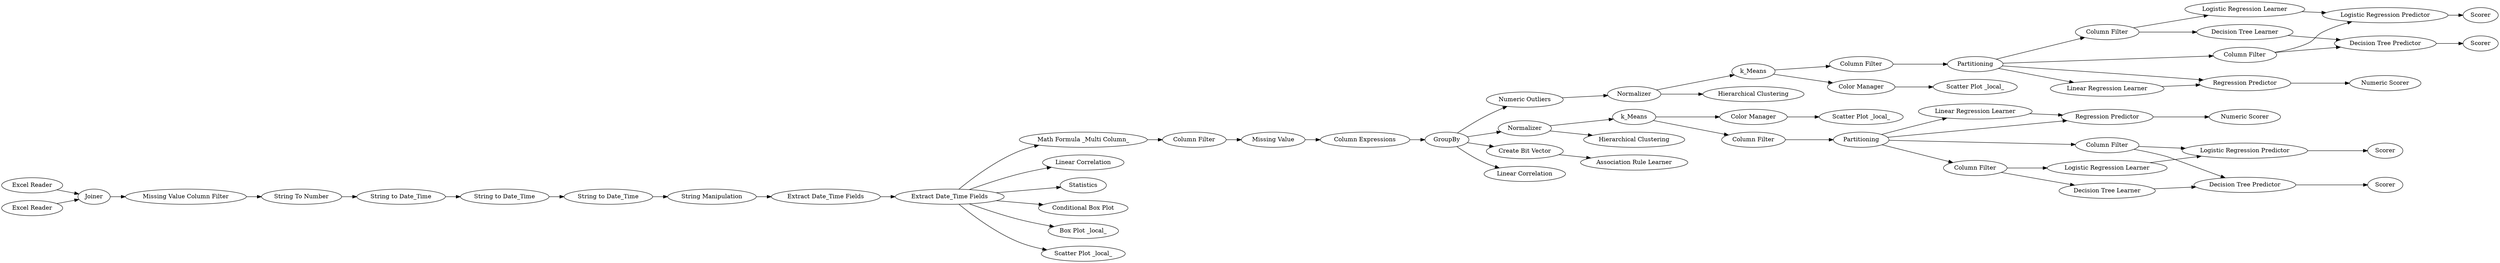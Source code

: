digraph {
	66 -> 68
	12 -> 26
	42 -> 44
	9 -> 14
	12 -> 10
	67 -> 66
	4 -> 5
	41 -> 43
	38 -> 16
	8 -> 9
	16 -> 40
	29 -> 48
	71 -> 72
	14 -> 11
	61 -> 70
	2 -> 3
	63 -> 64
	7 -> 2
	61 -> 60
	51 -> 52
	29 -> 53
	43 -> 54
	32 -> 34
	58 -> 65
	1 -> 5
	50 -> 51
	38 -> 15
	11 -> 12
	58 -> 59
	5 -> 7
	41 -> 45
	56 -> 57
	75 -> 74
	27 -> 32
	49 -> 51
	58 -> 67
	58 -> 56
	12 -> 25
	16 -> 55
	12 -> 22
	49 -> 61
	60 -> 63
	28 -> 27
	70 -> 71
	29 -> 36
	40 -> 39
	49 -> 50
	65 -> 73
	62 -> 71
	67 -> 75
	12 -> 24
	65 -> 69
	55 -> 58
	3 -> 8
	48 -> 46
	43 -> 42
	54 -> 49
	49 -> 62
	36 -> 38
	29 -> 41
	62 -> 63
	59 -> 56
	34 -> 29
	69 -> 66
	12 -> 28
	73 -> 75
	27 [label="Column Filter"]
	57 [label="Numeric Scorer"]
	55 [label="Column Filter"]
	7 [label="Missing Value Column Filter"]
	9 [label="String to Date_Time"]
	52 [label="Numeric Scorer"]
	26 [label="Linear Correlation"]
	58 [label=Partitioning]
	8 [label="String to Date_Time"]
	74 [label=Scorer]
	3 [label="String to Date_Time"]
	24 [label="Scatter Plot _local_"]
	64 [label=Scorer]
	49 [label=Partitioning]
	41 [label=Normalizer]
	51 [label="Regression Predictor"]
	56 [label="Regression Predictor"]
	15 [label="Hierarchical Clustering"]
	25 [label="Conditional Box Plot"]
	54 [label="Column Filter"]
	10 [label=Statistics]
	12 [label="Extract Date_Time Fields"]
	59 [label="Linear Regression Learner"]
	16 [label=k_Means]
	48 [label="Create Bit Vector"]
	75 [label="Logistic Regression Predictor"]
	50 [label="Linear Regression Learner"]
	1 [label="Excel Reader"]
	42 [label="Color Manager"]
	22 [label="Box Plot _local_"]
	53 [label="Linear Correlation"]
	28 [label="Math Formula _Multi Column_"]
	67 [label="Column Filter"]
	68 [label=Scorer]
	11 [label="Extract Date_Time Fields"]
	4 [label="Excel Reader"]
	72 [label=Scorer]
	61 [label="Column Filter"]
	63 [label="Decision Tree Predictor"]
	14 [label="String Manipulation"]
	38 [label=Normalizer]
	60 [label="Decision Tree Learner"]
	5 [label=Joiner]
	43 [label=k_Means]
	44 [label="Scatter Plot _local_"]
	34 [label="Column Expressions"]
	62 [label="Column Filter"]
	29 [label=GroupBy]
	70 [label="Logistic Regression Learner"]
	65 [label="Column Filter"]
	36 [label="Numeric Outliers"]
	71 [label="Logistic Regression Predictor"]
	46 [label="Association Rule Learner"]
	69 [label="Decision Tree Learner"]
	66 [label="Decision Tree Predictor"]
	40 [label="Color Manager"]
	39 [label="Scatter Plot _local_"]
	73 [label="Logistic Regression Learner"]
	32 [label="Missing Value"]
	2 [label="String To Number"]
	45 [label="Hierarchical Clustering"]
	rankdir=LR
}
